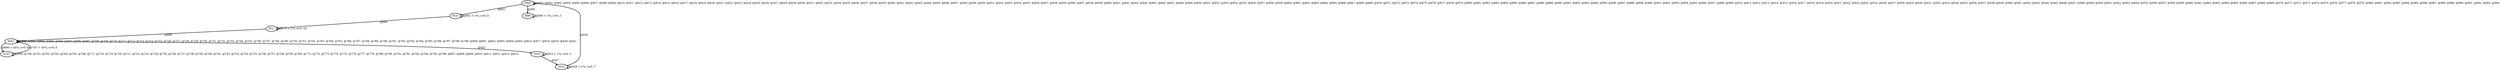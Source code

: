 digraph G {
        node [style=rounded, penwidth=3, fontsize=20, shape=oval];
        "0000" -> "0000" [label="@601, @602, @603, @604, @605, @606, @607, @608, @609, @610, @611, @612, @613, @614, @615, @616, @617, @618, @619, @620, @621, @622, @623, @624, @625, @626, @627, @628, @629, @630, @631, @632, @633, @634, @635, @636, @637, @638, @639, @640, @641, @642, @643, @644, @645, @646, @647, @648, @649, @650, @651, @652, @653, @654, @655, @656, @657, @658, @659, @660, @837, @838, @839, @840, @841, @842, @843, @844, @845, @846, @847, @848, @849, @850, @851, @852, @853, @854, @855, @856, @857, @858, @859, @860, @861, @862, @863, @864, @865, @866, @867, @868, @869, @870, @871, @872, @873, @874, @875, @876, @877, @878, @879, @880, @881, @882, @883, @884, @885, @886, @887, @888, @889, @890, @891, @892, @893, @894, @895, @896, @897, @898, @899, @900, @901, @902, @903, @904, @905, @906, @907, @908, @909, @910, @911, @912, @913, @914, @915, @916, @917, @918, @919, @920, @921, @922, @923, @924, @925, @926, @927, @928, @929, @930, @931, @932, @933, @934, @935, @936, @937, @938, @939, @940, @941, @942, @943, @944, @945, @946, @947, @948, @949, @950, @951, @952, @953, @954, @955, @956, @957, @958, @959, @960, @961, @962, @963, @964, @965, @966, @967, @968, @969, @970, @971, @972, @973, @974, @975, @976, @977, @978, @979, @980, @981, @982, @983, @984, @985, @986, @987, @988, @989, @990, @991, @992, @993, @994", color=black,arrowsize=1,style=bold,penwidth=3,fontsize=20];
"0000" -> "f016" [label="@661", color=black,arrowsize=1,style=bold,penwidth=3,fontsize=20];
"f016" -> "f016" [label="@662 + 1*n, n=0..6", color=black,arrowsize=1,style=bold,penwidth=3,fontsize=20];
"f016" -> "f01c" [label="@669", color=black,arrowsize=1,style=bold,penwidth=3,fontsize=20];
"f01c" -> "f01c" [label="@670 + 1*n, n=0..18", color=black,arrowsize=1,style=bold,penwidth=3,fontsize=20];
"f01c" -> "0041" [label="@689", color=black,arrowsize=1,style=bold,penwidth=3,fontsize=20];
"0041" -> "0041" [label="@690, @691, @692, @693, @694, @695, @696, @697, @708, @709, @710, @711, @712, @713, @714, @715, @726, @727, @728, @729, @730, @731, @732, @733, @744, @745, @746, @747, @748, @749, @750, @751, @762, @763, @764, @765, @766, @767, @768, @769, @780, @781, @782, @783, @784, @785, @786, @787, @798, @799, @800, @801, @802, @803, @804, @805, @816, @817, @818, @819, @820, @821", color=black,arrowsize=1,style=bold,penwidth=3,fontsize=20];
"0041" -> "4141" [label="@698 + 18*n, n=0..6", color=black,arrowsize=1,style=bold,penwidth=3,fontsize=20];
"4141" -> "4141" [label="@699, @700, @701, @702, @703, @704, @705, @706, @717, @718, @719, @720, @721, @722, @723, @724, @735, @736, @737, @738, @739, @740, @741, @742, @753, @754, @755, @756, @757, @758, @759, @760, @771, @772, @773, @774, @775, @776, @777, @778, @789, @790, @791, @792, @793, @794, @795, @796, @807, @808, @809, @810, @811, @812, @813, @814", color=black,arrowsize=1,style=bold,penwidth=3,fontsize=20];
"4141" -> "0041" [label="@707 + 18*n, n=0..6", color=black,arrowsize=1,style=bold,penwidth=3,fontsize=20];
"0041" -> "4242" [label="@822", color=black,arrowsize=1,style=bold,penwidth=3,fontsize=20];
"4242" -> "4242" [label="@823 + 1*n, n=0..3", color=black,arrowsize=1,style=bold,penwidth=3,fontsize=20];
"4242" -> "0022" [label="@827", color=black,arrowsize=1,style=bold,penwidth=3,fontsize=20];
"0022" -> "0022" [label="@828 + 1*n, n=0..7", color=black,arrowsize=1,style=bold,penwidth=3,fontsize=20];
"0022" -> "0000" [label="@836", color=black,arrowsize=1,style=bold,penwidth=3,fontsize=20];
"0000" -> "f088" [label="@995", color=black,arrowsize=1,style=bold,penwidth=3,fontsize=20];
"f088" -> "f088" [label="@996 + 1*n, n=0..3", color=black,arrowsize=1,style=bold,penwidth=3,fontsize=20];
}
